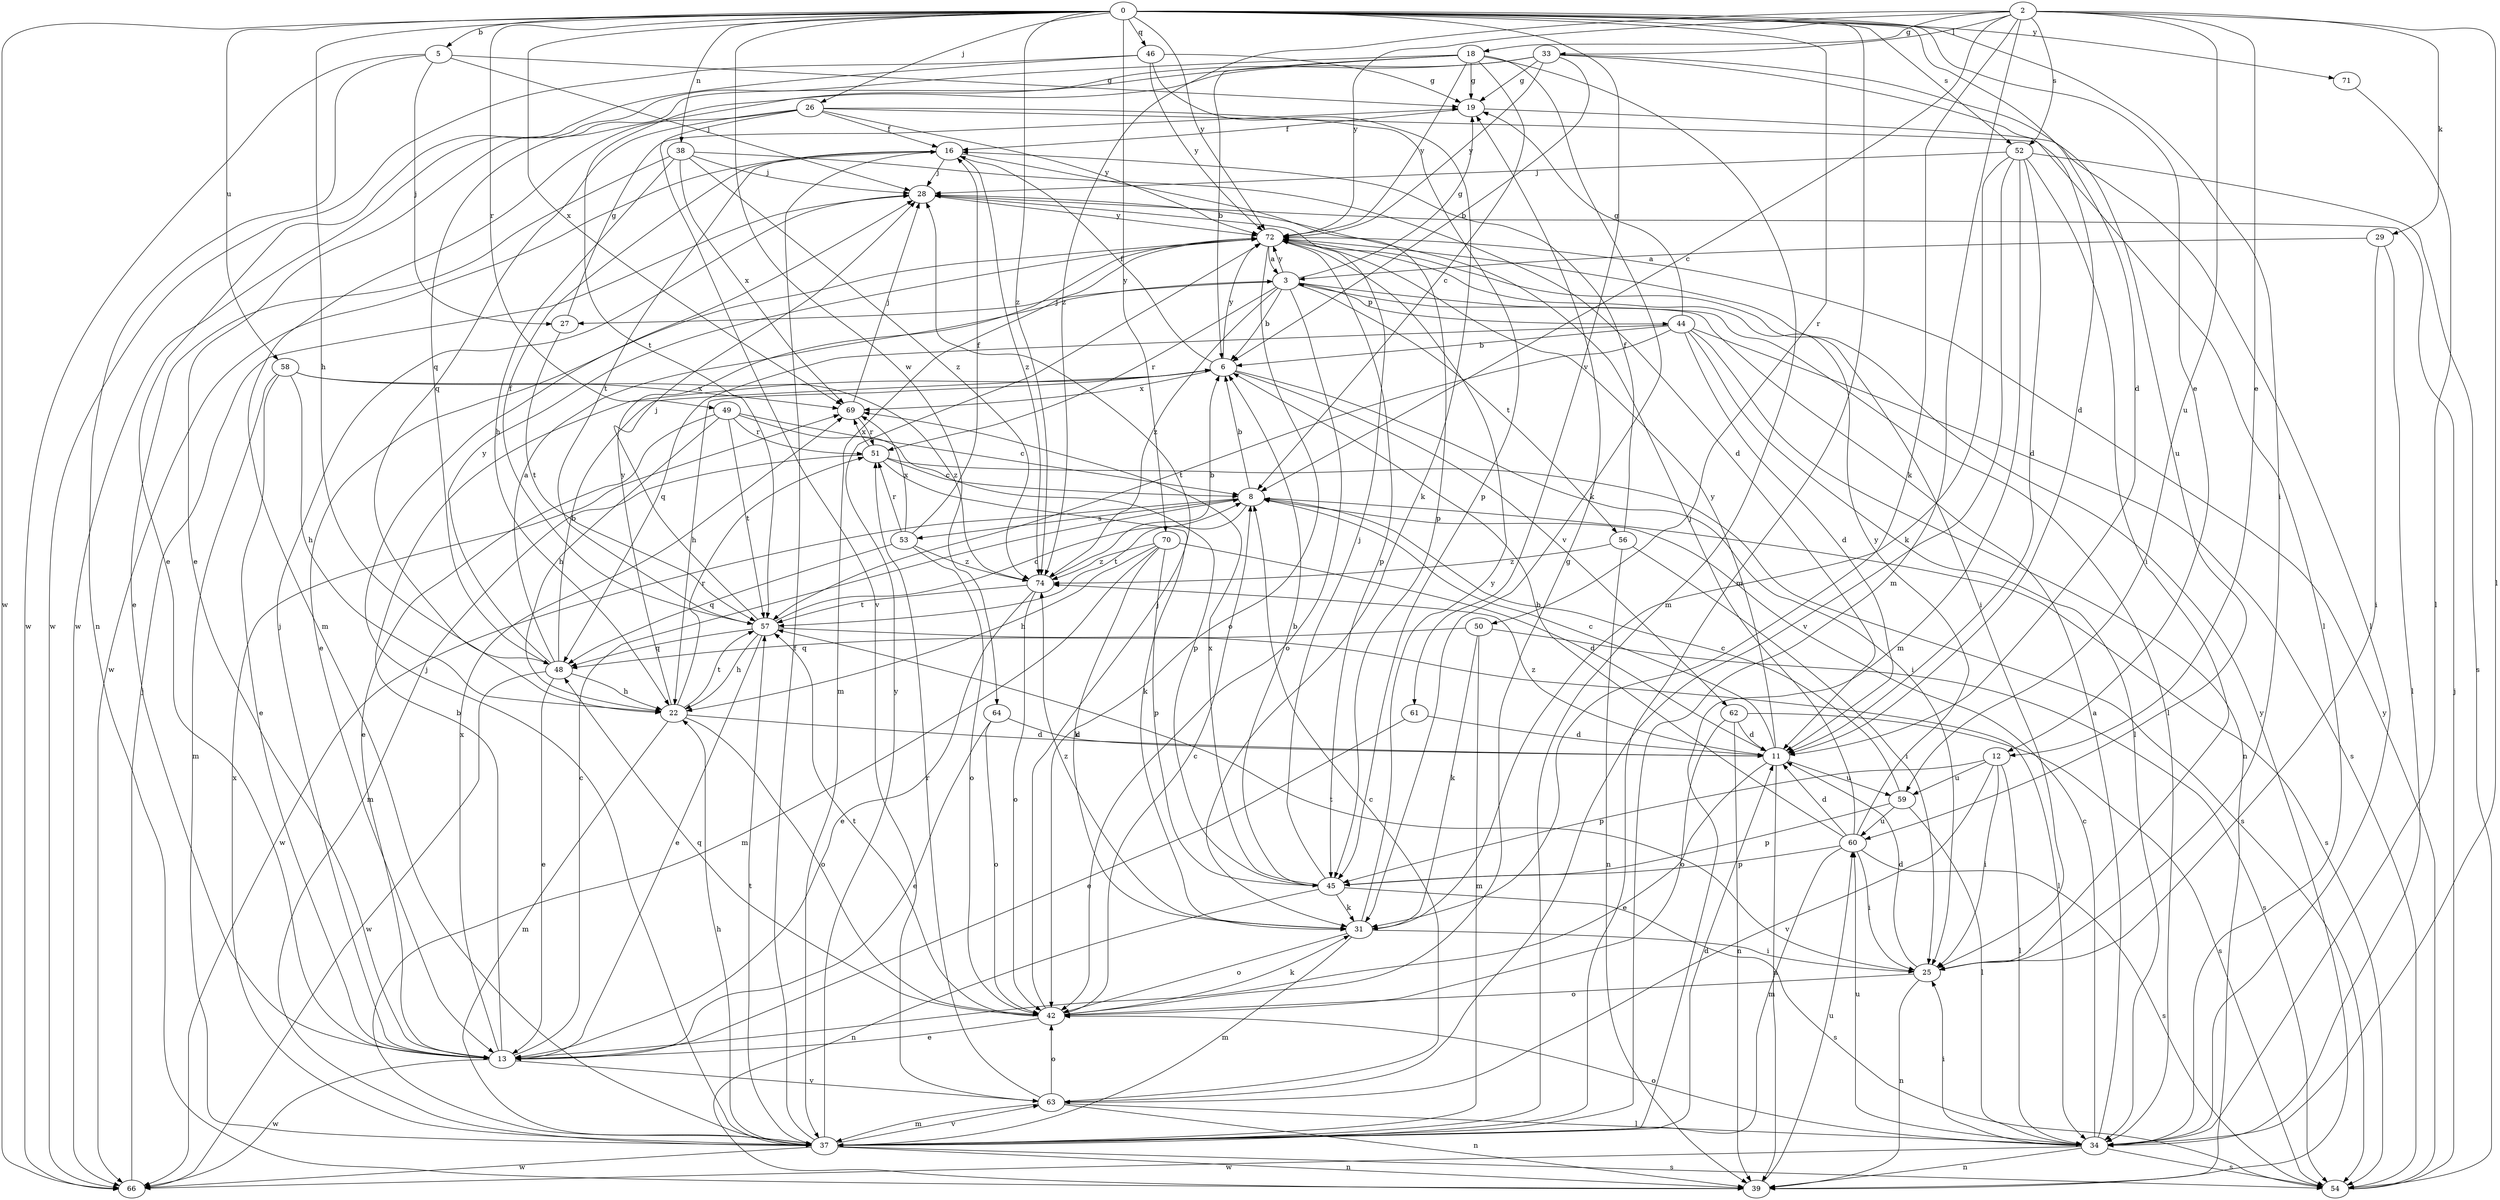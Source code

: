 strict digraph  {
0;
2;
3;
5;
6;
8;
11;
12;
13;
16;
18;
19;
22;
25;
26;
27;
28;
29;
31;
33;
34;
37;
38;
39;
42;
44;
45;
46;
48;
49;
50;
51;
52;
53;
54;
56;
57;
58;
59;
60;
61;
62;
63;
64;
66;
69;
70;
71;
72;
74;
0 -> 5  [label=b];
0 -> 11  [label=d];
0 -> 12  [label=e];
0 -> 22  [label=h];
0 -> 25  [label=i];
0 -> 26  [label=j];
0 -> 37  [label=m];
0 -> 38  [label=n];
0 -> 46  [label=q];
0 -> 49  [label=r];
0 -> 50  [label=r];
0 -> 52  [label=s];
0 -> 58  [label=u];
0 -> 61  [label=v];
0 -> 64  [label=w];
0 -> 66  [label=w];
0 -> 69  [label=x];
0 -> 70  [label=y];
0 -> 71  [label=y];
0 -> 72  [label=y];
0 -> 74  [label=z];
2 -> 8  [label=c];
2 -> 12  [label=e];
2 -> 18  [label=g];
2 -> 29  [label=k];
2 -> 31  [label=k];
2 -> 33  [label=l];
2 -> 34  [label=l];
2 -> 37  [label=m];
2 -> 52  [label=s];
2 -> 59  [label=u];
2 -> 72  [label=y];
2 -> 74  [label=z];
3 -> 6  [label=b];
3 -> 19  [label=g];
3 -> 27  [label=j];
3 -> 34  [label=l];
3 -> 42  [label=o];
3 -> 44  [label=p];
3 -> 51  [label=r];
3 -> 56  [label=t];
3 -> 72  [label=y];
3 -> 74  [label=z];
5 -> 19  [label=g];
5 -> 27  [label=j];
5 -> 28  [label=j];
5 -> 39  [label=n];
5 -> 66  [label=w];
6 -> 16  [label=f];
6 -> 22  [label=h];
6 -> 25  [label=i];
6 -> 62  [label=v];
6 -> 69  [label=x];
6 -> 72  [label=y];
8 -> 6  [label=b];
8 -> 53  [label=s];
8 -> 54  [label=s];
8 -> 57  [label=t];
8 -> 66  [label=w];
11 -> 8  [label=c];
11 -> 13  [label=e];
11 -> 39  [label=n];
11 -> 59  [label=u];
11 -> 72  [label=y];
11 -> 74  [label=z];
12 -> 25  [label=i];
12 -> 34  [label=l];
12 -> 45  [label=p];
12 -> 59  [label=u];
12 -> 63  [label=v];
13 -> 6  [label=b];
13 -> 8  [label=c];
13 -> 28  [label=j];
13 -> 63  [label=v];
13 -> 66  [label=w];
13 -> 69  [label=x];
16 -> 28  [label=j];
16 -> 45  [label=p];
16 -> 57  [label=t];
16 -> 66  [label=w];
16 -> 74  [label=z];
18 -> 6  [label=b];
18 -> 8  [label=c];
18 -> 19  [label=g];
18 -> 31  [label=k];
18 -> 37  [label=m];
18 -> 57  [label=t];
18 -> 66  [label=w];
18 -> 72  [label=y];
19 -> 16  [label=f];
19 -> 34  [label=l];
22 -> 11  [label=d];
22 -> 37  [label=m];
22 -> 42  [label=o];
22 -> 51  [label=r];
22 -> 57  [label=t];
22 -> 72  [label=y];
25 -> 11  [label=d];
25 -> 39  [label=n];
25 -> 42  [label=o];
25 -> 57  [label=t];
26 -> 16  [label=f];
26 -> 34  [label=l];
26 -> 37  [label=m];
26 -> 45  [label=p];
26 -> 48  [label=q];
26 -> 63  [label=v];
26 -> 72  [label=y];
27 -> 19  [label=g];
27 -> 57  [label=t];
28 -> 72  [label=y];
29 -> 3  [label=a];
29 -> 25  [label=i];
29 -> 34  [label=l];
31 -> 25  [label=i];
31 -> 37  [label=m];
31 -> 42  [label=o];
31 -> 72  [label=y];
31 -> 74  [label=z];
33 -> 6  [label=b];
33 -> 11  [label=d];
33 -> 13  [label=e];
33 -> 19  [label=g];
33 -> 48  [label=q];
33 -> 60  [label=u];
33 -> 72  [label=y];
34 -> 3  [label=a];
34 -> 8  [label=c];
34 -> 25  [label=i];
34 -> 39  [label=n];
34 -> 42  [label=o];
34 -> 54  [label=s];
34 -> 60  [label=u];
34 -> 66  [label=w];
37 -> 11  [label=d];
37 -> 16  [label=f];
37 -> 22  [label=h];
37 -> 28  [label=j];
37 -> 39  [label=n];
37 -> 54  [label=s];
37 -> 57  [label=t];
37 -> 63  [label=v];
37 -> 66  [label=w];
37 -> 69  [label=x];
37 -> 72  [label=y];
38 -> 11  [label=d];
38 -> 13  [label=e];
38 -> 22  [label=h];
38 -> 28  [label=j];
38 -> 69  [label=x];
38 -> 74  [label=z];
39 -> 60  [label=u];
39 -> 72  [label=y];
42 -> 8  [label=c];
42 -> 13  [label=e];
42 -> 19  [label=g];
42 -> 28  [label=j];
42 -> 31  [label=k];
42 -> 48  [label=q];
42 -> 57  [label=t];
44 -> 6  [label=b];
44 -> 11  [label=d];
44 -> 19  [label=g];
44 -> 34  [label=l];
44 -> 39  [label=n];
44 -> 48  [label=q];
44 -> 54  [label=s];
44 -> 57  [label=t];
45 -> 6  [label=b];
45 -> 28  [label=j];
45 -> 31  [label=k];
45 -> 39  [label=n];
45 -> 54  [label=s];
45 -> 69  [label=x];
46 -> 13  [label=e];
46 -> 19  [label=g];
46 -> 31  [label=k];
46 -> 66  [label=w];
46 -> 72  [label=y];
48 -> 3  [label=a];
48 -> 6  [label=b];
48 -> 13  [label=e];
48 -> 22  [label=h];
48 -> 66  [label=w];
48 -> 72  [label=y];
49 -> 8  [label=c];
49 -> 13  [label=e];
49 -> 22  [label=h];
49 -> 45  [label=p];
49 -> 51  [label=r];
49 -> 57  [label=t];
50 -> 31  [label=k];
50 -> 37  [label=m];
50 -> 48  [label=q];
50 -> 54  [label=s];
51 -> 8  [label=c];
51 -> 31  [label=k];
51 -> 37  [label=m];
51 -> 54  [label=s];
51 -> 69  [label=x];
52 -> 11  [label=d];
52 -> 25  [label=i];
52 -> 28  [label=j];
52 -> 31  [label=k];
52 -> 37  [label=m];
52 -> 54  [label=s];
52 -> 63  [label=v];
53 -> 16  [label=f];
53 -> 42  [label=o];
53 -> 48  [label=q];
53 -> 51  [label=r];
53 -> 69  [label=x];
53 -> 74  [label=z];
54 -> 28  [label=j];
54 -> 72  [label=y];
56 -> 16  [label=f];
56 -> 25  [label=i];
56 -> 39  [label=n];
56 -> 74  [label=z];
57 -> 8  [label=c];
57 -> 13  [label=e];
57 -> 16  [label=f];
57 -> 22  [label=h];
57 -> 28  [label=j];
57 -> 34  [label=l];
57 -> 48  [label=q];
58 -> 13  [label=e];
58 -> 22  [label=h];
58 -> 37  [label=m];
58 -> 69  [label=x];
58 -> 74  [label=z];
59 -> 8  [label=c];
59 -> 34  [label=l];
59 -> 45  [label=p];
59 -> 60  [label=u];
60 -> 6  [label=b];
60 -> 11  [label=d];
60 -> 25  [label=i];
60 -> 28  [label=j];
60 -> 37  [label=m];
60 -> 45  [label=p];
60 -> 54  [label=s];
60 -> 72  [label=y];
61 -> 11  [label=d];
61 -> 13  [label=e];
62 -> 11  [label=d];
62 -> 39  [label=n];
62 -> 42  [label=o];
62 -> 54  [label=s];
63 -> 8  [label=c];
63 -> 34  [label=l];
63 -> 37  [label=m];
63 -> 39  [label=n];
63 -> 42  [label=o];
63 -> 51  [label=r];
64 -> 11  [label=d];
64 -> 13  [label=e];
64 -> 42  [label=o];
66 -> 28  [label=j];
69 -> 28  [label=j];
69 -> 51  [label=r];
70 -> 11  [label=d];
70 -> 22  [label=h];
70 -> 31  [label=k];
70 -> 37  [label=m];
70 -> 45  [label=p];
70 -> 74  [label=z];
71 -> 34  [label=l];
72 -> 3  [label=a];
72 -> 13  [label=e];
72 -> 25  [label=i];
72 -> 37  [label=m];
72 -> 42  [label=o];
72 -> 45  [label=p];
74 -> 6  [label=b];
74 -> 13  [label=e];
74 -> 42  [label=o];
74 -> 57  [label=t];
}
